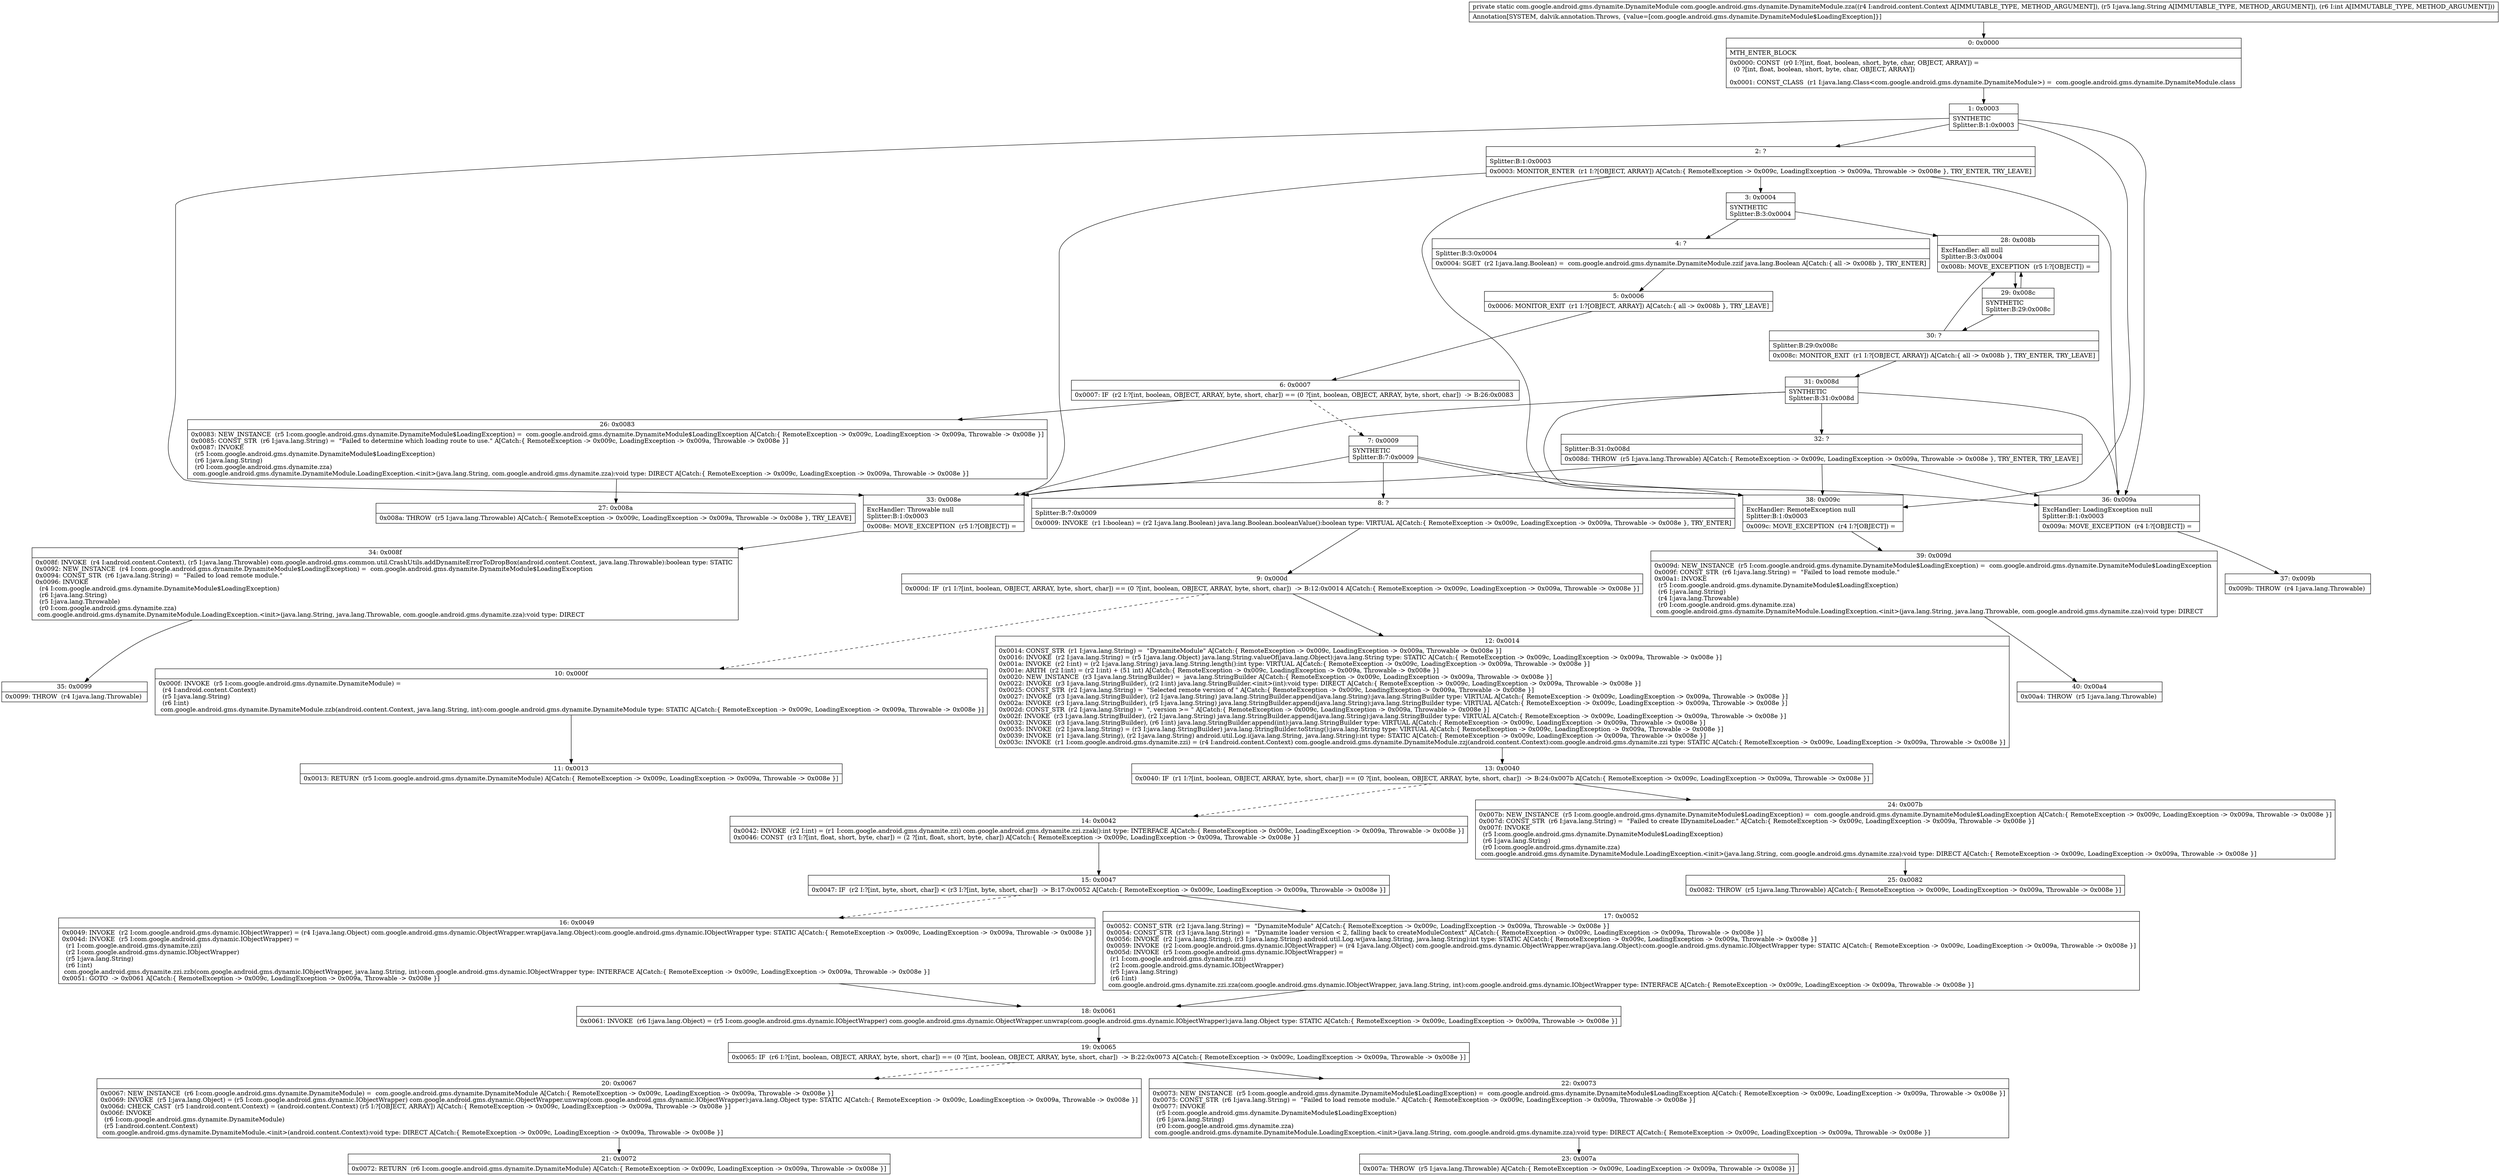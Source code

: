 digraph "CFG forcom.google.android.gms.dynamite.DynamiteModule.zza(Landroid\/content\/Context;Ljava\/lang\/String;I)Lcom\/google\/android\/gms\/dynamite\/DynamiteModule;" {
Node_0 [shape=record,label="{0\:\ 0x0000|MTH_ENTER_BLOCK\l|0x0000: CONST  (r0 I:?[int, float, boolean, short, byte, char, OBJECT, ARRAY]) = \l  (0 ?[int, float, boolean, short, byte, char, OBJECT, ARRAY])\l \l0x0001: CONST_CLASS  (r1 I:java.lang.Class\<com.google.android.gms.dynamite.DynamiteModule\>) =  com.google.android.gms.dynamite.DynamiteModule.class \l}"];
Node_1 [shape=record,label="{1\:\ 0x0003|SYNTHETIC\lSplitter:B:1:0x0003\l}"];
Node_2 [shape=record,label="{2\:\ ?|Splitter:B:1:0x0003\l|0x0003: MONITOR_ENTER  (r1 I:?[OBJECT, ARRAY]) A[Catch:\{ RemoteException \-\> 0x009c, LoadingException \-\> 0x009a, Throwable \-\> 0x008e \}, TRY_ENTER, TRY_LEAVE]\l}"];
Node_3 [shape=record,label="{3\:\ 0x0004|SYNTHETIC\lSplitter:B:3:0x0004\l}"];
Node_4 [shape=record,label="{4\:\ ?|Splitter:B:3:0x0004\l|0x0004: SGET  (r2 I:java.lang.Boolean) =  com.google.android.gms.dynamite.DynamiteModule.zzif java.lang.Boolean A[Catch:\{ all \-\> 0x008b \}, TRY_ENTER]\l}"];
Node_5 [shape=record,label="{5\:\ 0x0006|0x0006: MONITOR_EXIT  (r1 I:?[OBJECT, ARRAY]) A[Catch:\{ all \-\> 0x008b \}, TRY_LEAVE]\l}"];
Node_6 [shape=record,label="{6\:\ 0x0007|0x0007: IF  (r2 I:?[int, boolean, OBJECT, ARRAY, byte, short, char]) == (0 ?[int, boolean, OBJECT, ARRAY, byte, short, char])  \-\> B:26:0x0083 \l}"];
Node_7 [shape=record,label="{7\:\ 0x0009|SYNTHETIC\lSplitter:B:7:0x0009\l}"];
Node_8 [shape=record,label="{8\:\ ?|Splitter:B:7:0x0009\l|0x0009: INVOKE  (r1 I:boolean) = (r2 I:java.lang.Boolean) java.lang.Boolean.booleanValue():boolean type: VIRTUAL A[Catch:\{ RemoteException \-\> 0x009c, LoadingException \-\> 0x009a, Throwable \-\> 0x008e \}, TRY_ENTER]\l}"];
Node_9 [shape=record,label="{9\:\ 0x000d|0x000d: IF  (r1 I:?[int, boolean, OBJECT, ARRAY, byte, short, char]) == (0 ?[int, boolean, OBJECT, ARRAY, byte, short, char])  \-\> B:12:0x0014 A[Catch:\{ RemoteException \-\> 0x009c, LoadingException \-\> 0x009a, Throwable \-\> 0x008e \}]\l}"];
Node_10 [shape=record,label="{10\:\ 0x000f|0x000f: INVOKE  (r5 I:com.google.android.gms.dynamite.DynamiteModule) = \l  (r4 I:android.content.Context)\l  (r5 I:java.lang.String)\l  (r6 I:int)\l com.google.android.gms.dynamite.DynamiteModule.zzb(android.content.Context, java.lang.String, int):com.google.android.gms.dynamite.DynamiteModule type: STATIC A[Catch:\{ RemoteException \-\> 0x009c, LoadingException \-\> 0x009a, Throwable \-\> 0x008e \}]\l}"];
Node_11 [shape=record,label="{11\:\ 0x0013|0x0013: RETURN  (r5 I:com.google.android.gms.dynamite.DynamiteModule) A[Catch:\{ RemoteException \-\> 0x009c, LoadingException \-\> 0x009a, Throwable \-\> 0x008e \}]\l}"];
Node_12 [shape=record,label="{12\:\ 0x0014|0x0014: CONST_STR  (r1 I:java.lang.String) =  \"DynamiteModule\" A[Catch:\{ RemoteException \-\> 0x009c, LoadingException \-\> 0x009a, Throwable \-\> 0x008e \}]\l0x0016: INVOKE  (r2 I:java.lang.String) = (r5 I:java.lang.Object) java.lang.String.valueOf(java.lang.Object):java.lang.String type: STATIC A[Catch:\{ RemoteException \-\> 0x009c, LoadingException \-\> 0x009a, Throwable \-\> 0x008e \}]\l0x001a: INVOKE  (r2 I:int) = (r2 I:java.lang.String) java.lang.String.length():int type: VIRTUAL A[Catch:\{ RemoteException \-\> 0x009c, LoadingException \-\> 0x009a, Throwable \-\> 0x008e \}]\l0x001e: ARITH  (r2 I:int) = (r2 I:int) + (51 int) A[Catch:\{ RemoteException \-\> 0x009c, LoadingException \-\> 0x009a, Throwable \-\> 0x008e \}]\l0x0020: NEW_INSTANCE  (r3 I:java.lang.StringBuilder) =  java.lang.StringBuilder A[Catch:\{ RemoteException \-\> 0x009c, LoadingException \-\> 0x009a, Throwable \-\> 0x008e \}]\l0x0022: INVOKE  (r3 I:java.lang.StringBuilder), (r2 I:int) java.lang.StringBuilder.\<init\>(int):void type: DIRECT A[Catch:\{ RemoteException \-\> 0x009c, LoadingException \-\> 0x009a, Throwable \-\> 0x008e \}]\l0x0025: CONST_STR  (r2 I:java.lang.String) =  \"Selected remote version of \" A[Catch:\{ RemoteException \-\> 0x009c, LoadingException \-\> 0x009a, Throwable \-\> 0x008e \}]\l0x0027: INVOKE  (r3 I:java.lang.StringBuilder), (r2 I:java.lang.String) java.lang.StringBuilder.append(java.lang.String):java.lang.StringBuilder type: VIRTUAL A[Catch:\{ RemoteException \-\> 0x009c, LoadingException \-\> 0x009a, Throwable \-\> 0x008e \}]\l0x002a: INVOKE  (r3 I:java.lang.StringBuilder), (r5 I:java.lang.String) java.lang.StringBuilder.append(java.lang.String):java.lang.StringBuilder type: VIRTUAL A[Catch:\{ RemoteException \-\> 0x009c, LoadingException \-\> 0x009a, Throwable \-\> 0x008e \}]\l0x002d: CONST_STR  (r2 I:java.lang.String) =  \", version \>= \" A[Catch:\{ RemoteException \-\> 0x009c, LoadingException \-\> 0x009a, Throwable \-\> 0x008e \}]\l0x002f: INVOKE  (r3 I:java.lang.StringBuilder), (r2 I:java.lang.String) java.lang.StringBuilder.append(java.lang.String):java.lang.StringBuilder type: VIRTUAL A[Catch:\{ RemoteException \-\> 0x009c, LoadingException \-\> 0x009a, Throwable \-\> 0x008e \}]\l0x0032: INVOKE  (r3 I:java.lang.StringBuilder), (r6 I:int) java.lang.StringBuilder.append(int):java.lang.StringBuilder type: VIRTUAL A[Catch:\{ RemoteException \-\> 0x009c, LoadingException \-\> 0x009a, Throwable \-\> 0x008e \}]\l0x0035: INVOKE  (r2 I:java.lang.String) = (r3 I:java.lang.StringBuilder) java.lang.StringBuilder.toString():java.lang.String type: VIRTUAL A[Catch:\{ RemoteException \-\> 0x009c, LoadingException \-\> 0x009a, Throwable \-\> 0x008e \}]\l0x0039: INVOKE  (r1 I:java.lang.String), (r2 I:java.lang.String) android.util.Log.i(java.lang.String, java.lang.String):int type: STATIC A[Catch:\{ RemoteException \-\> 0x009c, LoadingException \-\> 0x009a, Throwable \-\> 0x008e \}]\l0x003c: INVOKE  (r1 I:com.google.android.gms.dynamite.zzi) = (r4 I:android.content.Context) com.google.android.gms.dynamite.DynamiteModule.zzj(android.content.Context):com.google.android.gms.dynamite.zzi type: STATIC A[Catch:\{ RemoteException \-\> 0x009c, LoadingException \-\> 0x009a, Throwable \-\> 0x008e \}]\l}"];
Node_13 [shape=record,label="{13\:\ 0x0040|0x0040: IF  (r1 I:?[int, boolean, OBJECT, ARRAY, byte, short, char]) == (0 ?[int, boolean, OBJECT, ARRAY, byte, short, char])  \-\> B:24:0x007b A[Catch:\{ RemoteException \-\> 0x009c, LoadingException \-\> 0x009a, Throwable \-\> 0x008e \}]\l}"];
Node_14 [shape=record,label="{14\:\ 0x0042|0x0042: INVOKE  (r2 I:int) = (r1 I:com.google.android.gms.dynamite.zzi) com.google.android.gms.dynamite.zzi.zzak():int type: INTERFACE A[Catch:\{ RemoteException \-\> 0x009c, LoadingException \-\> 0x009a, Throwable \-\> 0x008e \}]\l0x0046: CONST  (r3 I:?[int, float, short, byte, char]) = (2 ?[int, float, short, byte, char]) A[Catch:\{ RemoteException \-\> 0x009c, LoadingException \-\> 0x009a, Throwable \-\> 0x008e \}]\l}"];
Node_15 [shape=record,label="{15\:\ 0x0047|0x0047: IF  (r2 I:?[int, byte, short, char]) \< (r3 I:?[int, byte, short, char])  \-\> B:17:0x0052 A[Catch:\{ RemoteException \-\> 0x009c, LoadingException \-\> 0x009a, Throwable \-\> 0x008e \}]\l}"];
Node_16 [shape=record,label="{16\:\ 0x0049|0x0049: INVOKE  (r2 I:com.google.android.gms.dynamic.IObjectWrapper) = (r4 I:java.lang.Object) com.google.android.gms.dynamic.ObjectWrapper.wrap(java.lang.Object):com.google.android.gms.dynamic.IObjectWrapper type: STATIC A[Catch:\{ RemoteException \-\> 0x009c, LoadingException \-\> 0x009a, Throwable \-\> 0x008e \}]\l0x004d: INVOKE  (r5 I:com.google.android.gms.dynamic.IObjectWrapper) = \l  (r1 I:com.google.android.gms.dynamite.zzi)\l  (r2 I:com.google.android.gms.dynamic.IObjectWrapper)\l  (r5 I:java.lang.String)\l  (r6 I:int)\l com.google.android.gms.dynamite.zzi.zzb(com.google.android.gms.dynamic.IObjectWrapper, java.lang.String, int):com.google.android.gms.dynamic.IObjectWrapper type: INTERFACE A[Catch:\{ RemoteException \-\> 0x009c, LoadingException \-\> 0x009a, Throwable \-\> 0x008e \}]\l0x0051: GOTO  \-\> 0x0061 A[Catch:\{ RemoteException \-\> 0x009c, LoadingException \-\> 0x009a, Throwable \-\> 0x008e \}]\l}"];
Node_17 [shape=record,label="{17\:\ 0x0052|0x0052: CONST_STR  (r2 I:java.lang.String) =  \"DynamiteModule\" A[Catch:\{ RemoteException \-\> 0x009c, LoadingException \-\> 0x009a, Throwable \-\> 0x008e \}]\l0x0054: CONST_STR  (r3 I:java.lang.String) =  \"Dynamite loader version \< 2, falling back to createModuleContext\" A[Catch:\{ RemoteException \-\> 0x009c, LoadingException \-\> 0x009a, Throwable \-\> 0x008e \}]\l0x0056: INVOKE  (r2 I:java.lang.String), (r3 I:java.lang.String) android.util.Log.w(java.lang.String, java.lang.String):int type: STATIC A[Catch:\{ RemoteException \-\> 0x009c, LoadingException \-\> 0x009a, Throwable \-\> 0x008e \}]\l0x0059: INVOKE  (r2 I:com.google.android.gms.dynamic.IObjectWrapper) = (r4 I:java.lang.Object) com.google.android.gms.dynamic.ObjectWrapper.wrap(java.lang.Object):com.google.android.gms.dynamic.IObjectWrapper type: STATIC A[Catch:\{ RemoteException \-\> 0x009c, LoadingException \-\> 0x009a, Throwable \-\> 0x008e \}]\l0x005d: INVOKE  (r5 I:com.google.android.gms.dynamic.IObjectWrapper) = \l  (r1 I:com.google.android.gms.dynamite.zzi)\l  (r2 I:com.google.android.gms.dynamic.IObjectWrapper)\l  (r5 I:java.lang.String)\l  (r6 I:int)\l com.google.android.gms.dynamite.zzi.zza(com.google.android.gms.dynamic.IObjectWrapper, java.lang.String, int):com.google.android.gms.dynamic.IObjectWrapper type: INTERFACE A[Catch:\{ RemoteException \-\> 0x009c, LoadingException \-\> 0x009a, Throwable \-\> 0x008e \}]\l}"];
Node_18 [shape=record,label="{18\:\ 0x0061|0x0061: INVOKE  (r6 I:java.lang.Object) = (r5 I:com.google.android.gms.dynamic.IObjectWrapper) com.google.android.gms.dynamic.ObjectWrapper.unwrap(com.google.android.gms.dynamic.IObjectWrapper):java.lang.Object type: STATIC A[Catch:\{ RemoteException \-\> 0x009c, LoadingException \-\> 0x009a, Throwable \-\> 0x008e \}]\l}"];
Node_19 [shape=record,label="{19\:\ 0x0065|0x0065: IF  (r6 I:?[int, boolean, OBJECT, ARRAY, byte, short, char]) == (0 ?[int, boolean, OBJECT, ARRAY, byte, short, char])  \-\> B:22:0x0073 A[Catch:\{ RemoteException \-\> 0x009c, LoadingException \-\> 0x009a, Throwable \-\> 0x008e \}]\l}"];
Node_20 [shape=record,label="{20\:\ 0x0067|0x0067: NEW_INSTANCE  (r6 I:com.google.android.gms.dynamite.DynamiteModule) =  com.google.android.gms.dynamite.DynamiteModule A[Catch:\{ RemoteException \-\> 0x009c, LoadingException \-\> 0x009a, Throwable \-\> 0x008e \}]\l0x0069: INVOKE  (r5 I:java.lang.Object) = (r5 I:com.google.android.gms.dynamic.IObjectWrapper) com.google.android.gms.dynamic.ObjectWrapper.unwrap(com.google.android.gms.dynamic.IObjectWrapper):java.lang.Object type: STATIC A[Catch:\{ RemoteException \-\> 0x009c, LoadingException \-\> 0x009a, Throwable \-\> 0x008e \}]\l0x006d: CHECK_CAST  (r5 I:android.content.Context) = (android.content.Context) (r5 I:?[OBJECT, ARRAY]) A[Catch:\{ RemoteException \-\> 0x009c, LoadingException \-\> 0x009a, Throwable \-\> 0x008e \}]\l0x006f: INVOKE  \l  (r6 I:com.google.android.gms.dynamite.DynamiteModule)\l  (r5 I:android.content.Context)\l com.google.android.gms.dynamite.DynamiteModule.\<init\>(android.content.Context):void type: DIRECT A[Catch:\{ RemoteException \-\> 0x009c, LoadingException \-\> 0x009a, Throwable \-\> 0x008e \}]\l}"];
Node_21 [shape=record,label="{21\:\ 0x0072|0x0072: RETURN  (r6 I:com.google.android.gms.dynamite.DynamiteModule) A[Catch:\{ RemoteException \-\> 0x009c, LoadingException \-\> 0x009a, Throwable \-\> 0x008e \}]\l}"];
Node_22 [shape=record,label="{22\:\ 0x0073|0x0073: NEW_INSTANCE  (r5 I:com.google.android.gms.dynamite.DynamiteModule$LoadingException) =  com.google.android.gms.dynamite.DynamiteModule$LoadingException A[Catch:\{ RemoteException \-\> 0x009c, LoadingException \-\> 0x009a, Throwable \-\> 0x008e \}]\l0x0075: CONST_STR  (r6 I:java.lang.String) =  \"Failed to load remote module.\" A[Catch:\{ RemoteException \-\> 0x009c, LoadingException \-\> 0x009a, Throwable \-\> 0x008e \}]\l0x0077: INVOKE  \l  (r5 I:com.google.android.gms.dynamite.DynamiteModule$LoadingException)\l  (r6 I:java.lang.String)\l  (r0 I:com.google.android.gms.dynamite.zza)\l com.google.android.gms.dynamite.DynamiteModule.LoadingException.\<init\>(java.lang.String, com.google.android.gms.dynamite.zza):void type: DIRECT A[Catch:\{ RemoteException \-\> 0x009c, LoadingException \-\> 0x009a, Throwable \-\> 0x008e \}]\l}"];
Node_23 [shape=record,label="{23\:\ 0x007a|0x007a: THROW  (r5 I:java.lang.Throwable) A[Catch:\{ RemoteException \-\> 0x009c, LoadingException \-\> 0x009a, Throwable \-\> 0x008e \}]\l}"];
Node_24 [shape=record,label="{24\:\ 0x007b|0x007b: NEW_INSTANCE  (r5 I:com.google.android.gms.dynamite.DynamiteModule$LoadingException) =  com.google.android.gms.dynamite.DynamiteModule$LoadingException A[Catch:\{ RemoteException \-\> 0x009c, LoadingException \-\> 0x009a, Throwable \-\> 0x008e \}]\l0x007d: CONST_STR  (r6 I:java.lang.String) =  \"Failed to create IDynamiteLoader.\" A[Catch:\{ RemoteException \-\> 0x009c, LoadingException \-\> 0x009a, Throwable \-\> 0x008e \}]\l0x007f: INVOKE  \l  (r5 I:com.google.android.gms.dynamite.DynamiteModule$LoadingException)\l  (r6 I:java.lang.String)\l  (r0 I:com.google.android.gms.dynamite.zza)\l com.google.android.gms.dynamite.DynamiteModule.LoadingException.\<init\>(java.lang.String, com.google.android.gms.dynamite.zza):void type: DIRECT A[Catch:\{ RemoteException \-\> 0x009c, LoadingException \-\> 0x009a, Throwable \-\> 0x008e \}]\l}"];
Node_25 [shape=record,label="{25\:\ 0x0082|0x0082: THROW  (r5 I:java.lang.Throwable) A[Catch:\{ RemoteException \-\> 0x009c, LoadingException \-\> 0x009a, Throwable \-\> 0x008e \}]\l}"];
Node_26 [shape=record,label="{26\:\ 0x0083|0x0083: NEW_INSTANCE  (r5 I:com.google.android.gms.dynamite.DynamiteModule$LoadingException) =  com.google.android.gms.dynamite.DynamiteModule$LoadingException A[Catch:\{ RemoteException \-\> 0x009c, LoadingException \-\> 0x009a, Throwable \-\> 0x008e \}]\l0x0085: CONST_STR  (r6 I:java.lang.String) =  \"Failed to determine which loading route to use.\" A[Catch:\{ RemoteException \-\> 0x009c, LoadingException \-\> 0x009a, Throwable \-\> 0x008e \}]\l0x0087: INVOKE  \l  (r5 I:com.google.android.gms.dynamite.DynamiteModule$LoadingException)\l  (r6 I:java.lang.String)\l  (r0 I:com.google.android.gms.dynamite.zza)\l com.google.android.gms.dynamite.DynamiteModule.LoadingException.\<init\>(java.lang.String, com.google.android.gms.dynamite.zza):void type: DIRECT A[Catch:\{ RemoteException \-\> 0x009c, LoadingException \-\> 0x009a, Throwable \-\> 0x008e \}]\l}"];
Node_27 [shape=record,label="{27\:\ 0x008a|0x008a: THROW  (r5 I:java.lang.Throwable) A[Catch:\{ RemoteException \-\> 0x009c, LoadingException \-\> 0x009a, Throwable \-\> 0x008e \}, TRY_LEAVE]\l}"];
Node_28 [shape=record,label="{28\:\ 0x008b|ExcHandler: all null\lSplitter:B:3:0x0004\l|0x008b: MOVE_EXCEPTION  (r5 I:?[OBJECT]) =  \l}"];
Node_29 [shape=record,label="{29\:\ 0x008c|SYNTHETIC\lSplitter:B:29:0x008c\l}"];
Node_30 [shape=record,label="{30\:\ ?|Splitter:B:29:0x008c\l|0x008c: MONITOR_EXIT  (r1 I:?[OBJECT, ARRAY]) A[Catch:\{ all \-\> 0x008b \}, TRY_ENTER, TRY_LEAVE]\l}"];
Node_31 [shape=record,label="{31\:\ 0x008d|SYNTHETIC\lSplitter:B:31:0x008d\l}"];
Node_32 [shape=record,label="{32\:\ ?|Splitter:B:31:0x008d\l|0x008d: THROW  (r5 I:java.lang.Throwable) A[Catch:\{ RemoteException \-\> 0x009c, LoadingException \-\> 0x009a, Throwable \-\> 0x008e \}, TRY_ENTER, TRY_LEAVE]\l}"];
Node_33 [shape=record,label="{33\:\ 0x008e|ExcHandler: Throwable null\lSplitter:B:1:0x0003\l|0x008e: MOVE_EXCEPTION  (r5 I:?[OBJECT]) =  \l}"];
Node_34 [shape=record,label="{34\:\ 0x008f|0x008f: INVOKE  (r4 I:android.content.Context), (r5 I:java.lang.Throwable) com.google.android.gms.common.util.CrashUtils.addDynamiteErrorToDropBox(android.content.Context, java.lang.Throwable):boolean type: STATIC \l0x0092: NEW_INSTANCE  (r4 I:com.google.android.gms.dynamite.DynamiteModule$LoadingException) =  com.google.android.gms.dynamite.DynamiteModule$LoadingException \l0x0094: CONST_STR  (r6 I:java.lang.String) =  \"Failed to load remote module.\" \l0x0096: INVOKE  \l  (r4 I:com.google.android.gms.dynamite.DynamiteModule$LoadingException)\l  (r6 I:java.lang.String)\l  (r5 I:java.lang.Throwable)\l  (r0 I:com.google.android.gms.dynamite.zza)\l com.google.android.gms.dynamite.DynamiteModule.LoadingException.\<init\>(java.lang.String, java.lang.Throwable, com.google.android.gms.dynamite.zza):void type: DIRECT \l}"];
Node_35 [shape=record,label="{35\:\ 0x0099|0x0099: THROW  (r4 I:java.lang.Throwable) \l}"];
Node_36 [shape=record,label="{36\:\ 0x009a|ExcHandler: LoadingException null\lSplitter:B:1:0x0003\l|0x009a: MOVE_EXCEPTION  (r4 I:?[OBJECT]) =  \l}"];
Node_37 [shape=record,label="{37\:\ 0x009b|0x009b: THROW  (r4 I:java.lang.Throwable) \l}"];
Node_38 [shape=record,label="{38\:\ 0x009c|ExcHandler: RemoteException null\lSplitter:B:1:0x0003\l|0x009c: MOVE_EXCEPTION  (r4 I:?[OBJECT]) =  \l}"];
Node_39 [shape=record,label="{39\:\ 0x009d|0x009d: NEW_INSTANCE  (r5 I:com.google.android.gms.dynamite.DynamiteModule$LoadingException) =  com.google.android.gms.dynamite.DynamiteModule$LoadingException \l0x009f: CONST_STR  (r6 I:java.lang.String) =  \"Failed to load remote module.\" \l0x00a1: INVOKE  \l  (r5 I:com.google.android.gms.dynamite.DynamiteModule$LoadingException)\l  (r6 I:java.lang.String)\l  (r4 I:java.lang.Throwable)\l  (r0 I:com.google.android.gms.dynamite.zza)\l com.google.android.gms.dynamite.DynamiteModule.LoadingException.\<init\>(java.lang.String, java.lang.Throwable, com.google.android.gms.dynamite.zza):void type: DIRECT \l}"];
Node_40 [shape=record,label="{40\:\ 0x00a4|0x00a4: THROW  (r5 I:java.lang.Throwable) \l}"];
MethodNode[shape=record,label="{private static com.google.android.gms.dynamite.DynamiteModule com.google.android.gms.dynamite.DynamiteModule.zza((r4 I:android.content.Context A[IMMUTABLE_TYPE, METHOD_ARGUMENT]), (r5 I:java.lang.String A[IMMUTABLE_TYPE, METHOD_ARGUMENT]), (r6 I:int A[IMMUTABLE_TYPE, METHOD_ARGUMENT]))  | Annotation[SYSTEM, dalvik.annotation.Throws, \{value=[com.google.android.gms.dynamite.DynamiteModule$LoadingException]\}]\l}"];
MethodNode -> Node_0;
Node_0 -> Node_1;
Node_1 -> Node_2;
Node_1 -> Node_38;
Node_1 -> Node_36;
Node_1 -> Node_33;
Node_2 -> Node_3;
Node_2 -> Node_38;
Node_2 -> Node_36;
Node_2 -> Node_33;
Node_3 -> Node_4;
Node_3 -> Node_28;
Node_4 -> Node_5;
Node_5 -> Node_6;
Node_6 -> Node_7[style=dashed];
Node_6 -> Node_26;
Node_7 -> Node_8;
Node_7 -> Node_38;
Node_7 -> Node_36;
Node_7 -> Node_33;
Node_8 -> Node_9;
Node_9 -> Node_10[style=dashed];
Node_9 -> Node_12;
Node_10 -> Node_11;
Node_12 -> Node_13;
Node_13 -> Node_14[style=dashed];
Node_13 -> Node_24;
Node_14 -> Node_15;
Node_15 -> Node_16[style=dashed];
Node_15 -> Node_17;
Node_16 -> Node_18;
Node_17 -> Node_18;
Node_18 -> Node_19;
Node_19 -> Node_20[style=dashed];
Node_19 -> Node_22;
Node_20 -> Node_21;
Node_22 -> Node_23;
Node_24 -> Node_25;
Node_26 -> Node_27;
Node_28 -> Node_29;
Node_29 -> Node_30;
Node_29 -> Node_28;
Node_30 -> Node_31;
Node_30 -> Node_28;
Node_31 -> Node_32;
Node_31 -> Node_38;
Node_31 -> Node_36;
Node_31 -> Node_33;
Node_32 -> Node_38;
Node_32 -> Node_36;
Node_32 -> Node_33;
Node_33 -> Node_34;
Node_34 -> Node_35;
Node_36 -> Node_37;
Node_38 -> Node_39;
Node_39 -> Node_40;
}

